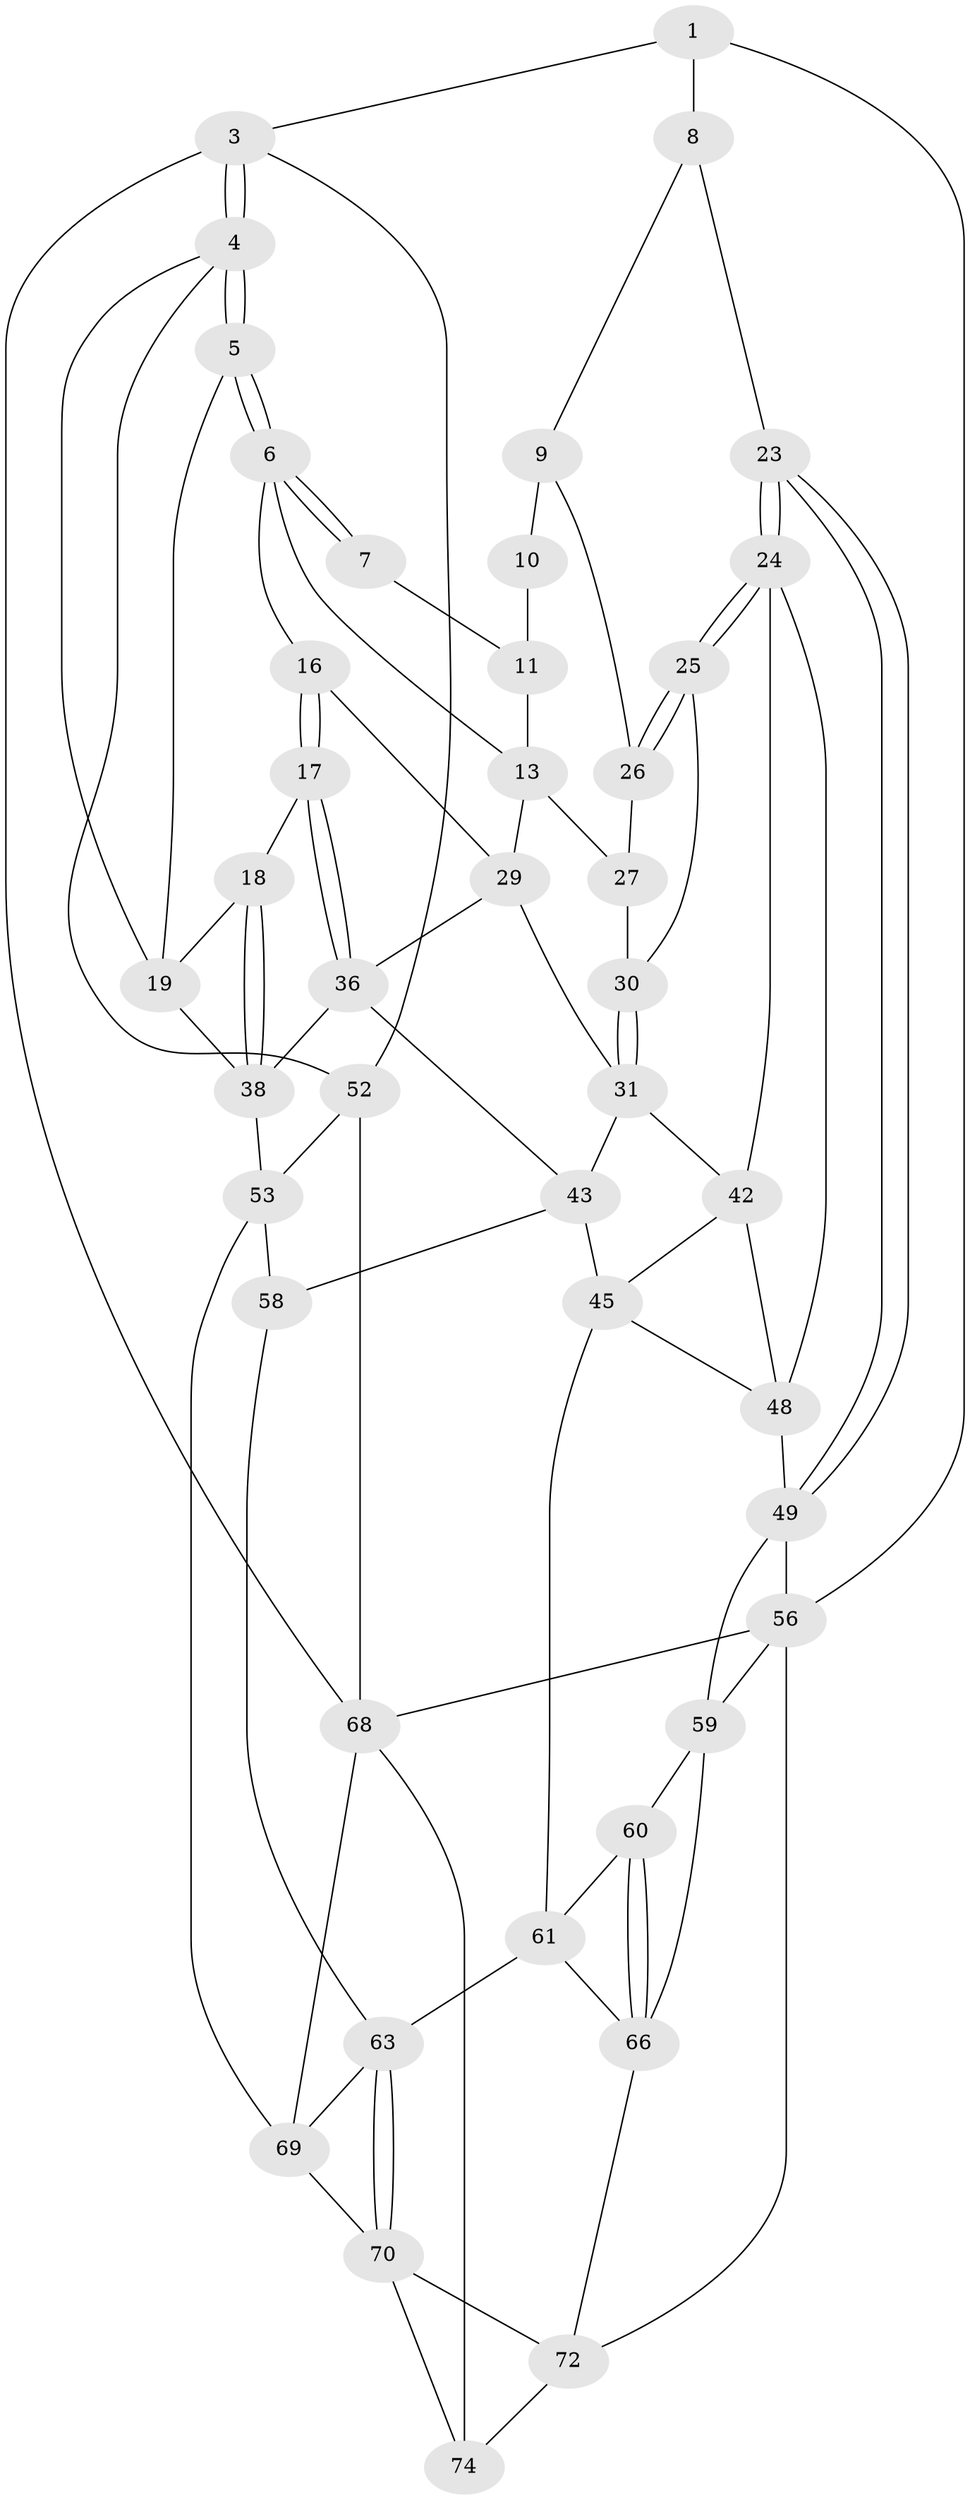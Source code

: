 // original degree distribution, {3: 0.02631578947368421, 5: 0.5526315789473685, 4: 0.2236842105263158, 6: 0.19736842105263158}
// Generated by graph-tools (version 1.1) at 2025/42/03/06/25 10:42:30]
// undirected, 44 vertices, 93 edges
graph export_dot {
graph [start="1"]
  node [color=gray90,style=filled];
  1 [pos="+0.7782265151940705+0",super="+2"];
  3 [pos="+0+0"];
  4 [pos="+0+0",super="+35"];
  5 [pos="+0.2912919684581062+0"];
  6 [pos="+0.45654097328375737+0",super="+15"];
  7 [pos="+0.7144697397355774+0"];
  8 [pos="+0.9615716526745302+0.14197249248635574",super="+21"];
  9 [pos="+0.9169342756552828+0.1686389656077751",super="+22"];
  10 [pos="+0.8879044450878248+0.16341921835426304",super="+20"];
  11 [pos="+0.7741232927176744+0.1178449968167139",super="+12"];
  13 [pos="+0.683398962131244+0.24872784915988577",super="+14"];
  16 [pos="+0.5456330855233482+0.25530578454388914"];
  17 [pos="+0.46471346465045205+0.3006069803525388"];
  18 [pos="+0.3731147504136452+0.22463820601361964"];
  19 [pos="+0.3344416852670915+0.17263812934121922",super="+34"];
  23 [pos="+1+0.3816258822004884"];
  24 [pos="+0.9661432133925885+0.3919161613069708",super="+41"];
  25 [pos="+0.9391346883234115+0.37660501409466746"];
  26 [pos="+0.8702792293615818+0.30168993716689885"];
  27 [pos="+0.8213288277109367+0.31378212436489716",super="+28"];
  29 [pos="+0.666010625370981+0.2517718849453028",super="+33"];
  30 [pos="+0.7509603083271784+0.43017633236848546",super="+37"];
  31 [pos="+0.7331181609751387+0.45088817441640416",super="+32"];
  36 [pos="+0.5054122684899347+0.3968776251080499",super="+39"];
  38 [pos="+0.348663023387651+0.5188236168522637",super="+40"];
  42 [pos="+0.8063841494325029+0.49615280222830144",super="+44"];
  43 [pos="+0.6516580271293405+0.568575202253719",super="+47"];
  45 [pos="+0.8004603664475193+0.623648551497115",super="+46"];
  48 [pos="+0.8952885943775524+0.5324828094341494",super="+51"];
  49 [pos="+1+0.6189101518324042",super="+50"];
  52 [pos="+0+0.6100025025168311",super="+55"];
  53 [pos="+0.3736762729334768+0.6386042256008198",super="+54"];
  56 [pos="+1+1",super="+57"];
  58 [pos="+0.5657878080177929+0.7125938206261716"];
  59 [pos="+0.9259889124139942+0.6709094670693306",super="+65"];
  60 [pos="+0.8976634615839799+0.675607311314147"];
  61 [pos="+0.8240754080124524+0.6785397820163747",super="+62"];
  63 [pos="+0.6197200570158753+0.7778113236563922",super="+64"];
  66 [pos="+0.8942796388544311+0.8708221015652325",super="+67"];
  68 [pos="+0+1",super="+75"];
  69 [pos="+0.4476180822279604+0.9047166598637524",super="+71"];
  70 [pos="+0.641255938875826+0.8802656596524274",super="+73"];
  72 [pos="+0.8120138862529678+0.925756645428228",super="+76"];
  74 [pos="+0.727810323849475+1"];
  1 -- 8 [weight=2];
  1 -- 56;
  1 -- 3;
  3 -- 4;
  3 -- 4;
  3 -- 52;
  3 -- 68;
  4 -- 5;
  4 -- 5;
  4 -- 52;
  4 -- 19;
  5 -- 6;
  5 -- 6;
  5 -- 19;
  6 -- 7;
  6 -- 7;
  6 -- 16;
  6 -- 13;
  7 -- 11;
  8 -- 9;
  8 -- 23;
  9 -- 10 [weight=2];
  9 -- 26;
  10 -- 11 [weight=2];
  11 -- 13;
  13 -- 29;
  13 -- 27;
  16 -- 17;
  16 -- 17;
  16 -- 29;
  17 -- 18;
  17 -- 36;
  17 -- 36;
  18 -- 19;
  18 -- 38;
  18 -- 38;
  19 -- 38;
  23 -- 24;
  23 -- 24;
  23 -- 49;
  23 -- 49;
  24 -- 25;
  24 -- 25;
  24 -- 48;
  24 -- 42;
  25 -- 26;
  25 -- 26;
  25 -- 30;
  26 -- 27;
  27 -- 30 [weight=2];
  29 -- 36;
  29 -- 31;
  30 -- 31;
  30 -- 31;
  31 -- 42;
  31 -- 43;
  36 -- 43;
  36 -- 38;
  38 -- 53;
  42 -- 48;
  42 -- 45;
  43 -- 58;
  43 -- 45;
  45 -- 48;
  45 -- 61;
  48 -- 49;
  49 -- 59;
  49 -- 56;
  52 -- 68;
  52 -- 53;
  53 -- 58;
  53 -- 69;
  56 -- 68;
  56 -- 59;
  56 -- 72;
  58 -- 63;
  59 -- 60;
  59 -- 66;
  60 -- 61;
  60 -- 66;
  60 -- 66;
  61 -- 63;
  61 -- 66;
  63 -- 70;
  63 -- 70;
  63 -- 69;
  66 -- 72;
  68 -- 74;
  68 -- 69;
  69 -- 70;
  70 -- 72;
  70 -- 74;
  72 -- 74;
}
